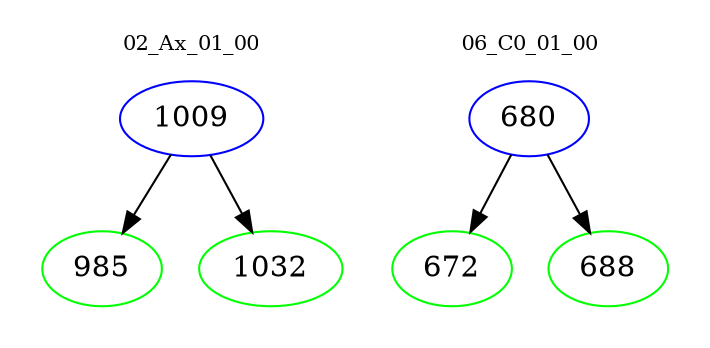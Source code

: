 digraph{
subgraph cluster_0 {
color = white
label = "02_Ax_01_00";
fontsize=10;
T0_1009 [label="1009", color="blue"]
T0_1009 -> T0_985 [color="black"]
T0_985 [label="985", color="green"]
T0_1009 -> T0_1032 [color="black"]
T0_1032 [label="1032", color="green"]
}
subgraph cluster_1 {
color = white
label = "06_C0_01_00";
fontsize=10;
T1_680 [label="680", color="blue"]
T1_680 -> T1_672 [color="black"]
T1_672 [label="672", color="green"]
T1_680 -> T1_688 [color="black"]
T1_688 [label="688", color="green"]
}
}

